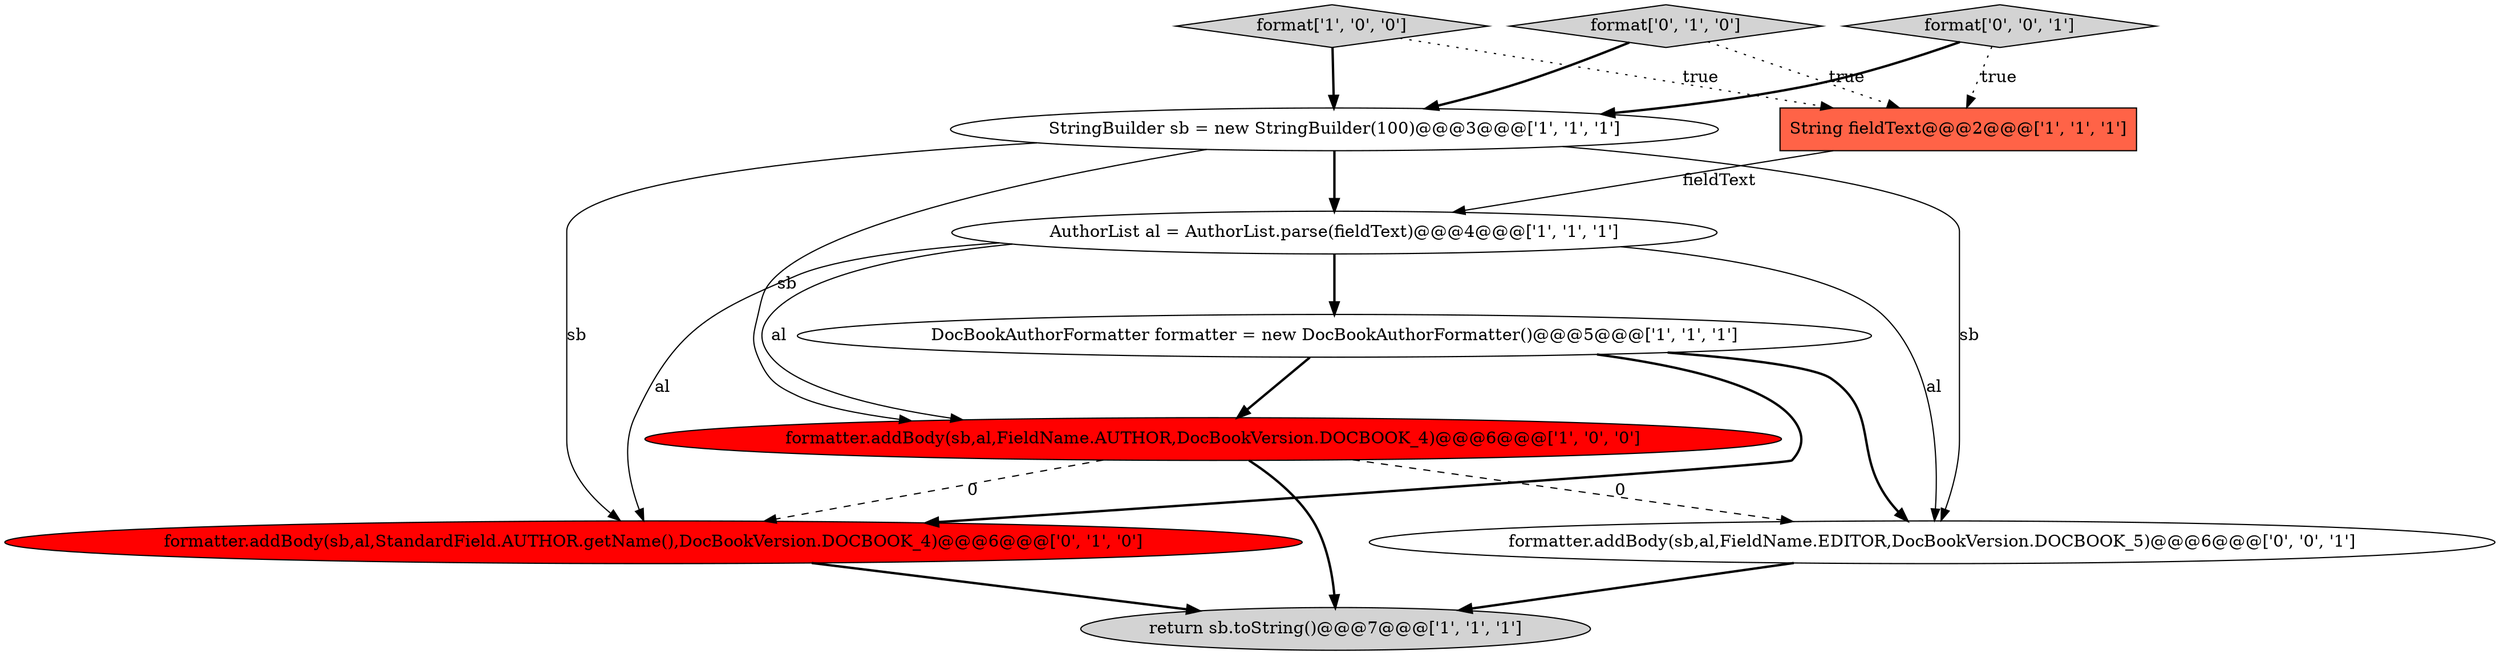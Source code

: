 digraph {
9 [style = filled, label = "formatter.addBody(sb,al,FieldName.EDITOR,DocBookVersion.DOCBOOK_5)@@@6@@@['0', '0', '1']", fillcolor = white, shape = ellipse image = "AAA0AAABBB3BBB"];
0 [style = filled, label = "String fieldText@@@2@@@['1', '1', '1']", fillcolor = tomato, shape = box image = "AAA0AAABBB1BBB"];
1 [style = filled, label = "format['1', '0', '0']", fillcolor = lightgray, shape = diamond image = "AAA0AAABBB1BBB"];
8 [style = filled, label = "formatter.addBody(sb,al,StandardField.AUTHOR.getName(),DocBookVersion.DOCBOOK_4)@@@6@@@['0', '1', '0']", fillcolor = red, shape = ellipse image = "AAA1AAABBB2BBB"];
10 [style = filled, label = "format['0', '0', '1']", fillcolor = lightgray, shape = diamond image = "AAA0AAABBB3BBB"];
2 [style = filled, label = "StringBuilder sb = new StringBuilder(100)@@@3@@@['1', '1', '1']", fillcolor = white, shape = ellipse image = "AAA0AAABBB1BBB"];
3 [style = filled, label = "DocBookAuthorFormatter formatter = new DocBookAuthorFormatter()@@@5@@@['1', '1', '1']", fillcolor = white, shape = ellipse image = "AAA0AAABBB1BBB"];
7 [style = filled, label = "format['0', '1', '0']", fillcolor = lightgray, shape = diamond image = "AAA0AAABBB2BBB"];
4 [style = filled, label = "return sb.toString()@@@7@@@['1', '1', '1']", fillcolor = lightgray, shape = ellipse image = "AAA0AAABBB1BBB"];
6 [style = filled, label = "formatter.addBody(sb,al,FieldName.AUTHOR,DocBookVersion.DOCBOOK_4)@@@6@@@['1', '0', '0']", fillcolor = red, shape = ellipse image = "AAA1AAABBB1BBB"];
5 [style = filled, label = "AuthorList al = AuthorList.parse(fieldText)@@@4@@@['1', '1', '1']", fillcolor = white, shape = ellipse image = "AAA0AAABBB1BBB"];
5->3 [style = bold, label=""];
6->8 [style = dashed, label="0"];
5->9 [style = solid, label="al"];
9->4 [style = bold, label=""];
5->8 [style = solid, label="al"];
6->9 [style = dashed, label="0"];
3->6 [style = bold, label=""];
7->0 [style = dotted, label="true"];
2->8 [style = solid, label="sb"];
3->9 [style = bold, label=""];
6->4 [style = bold, label=""];
5->6 [style = solid, label="al"];
7->2 [style = bold, label=""];
3->8 [style = bold, label=""];
0->5 [style = solid, label="fieldText"];
2->9 [style = solid, label="sb"];
10->0 [style = dotted, label="true"];
10->2 [style = bold, label=""];
1->2 [style = bold, label=""];
1->0 [style = dotted, label="true"];
8->4 [style = bold, label=""];
2->6 [style = solid, label="sb"];
2->5 [style = bold, label=""];
}
